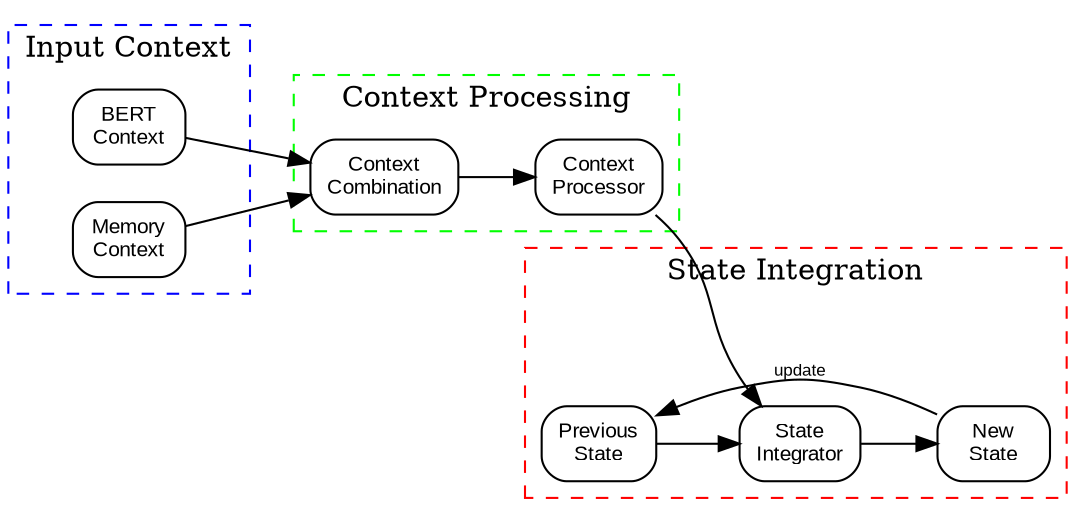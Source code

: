 digraph G {
    rankdir=LR;
    node [shape=box, style=rounded, fontname="Arial", fontsize=10];
    edge [fontname="Arial", fontsize=8];
    
    subgraph cluster_input {
        label="Input Context";
        style=dashed;
        color=blue;
        
        bert [label="BERT\nContext"];
        memory [label="Memory\nContext"];
    }
    
    subgraph cluster_processing {
        label="Context Processing";
        style=dashed;
        color=green;
        
        combine [label="Context\nCombination"];
        process [label="Context\nProcessor"];
        
        combine -> process;
    }
    
    subgraph cluster_state {
        label="State Integration";
        style=dashed;
        color=red;
        
        prev [label="Previous\nState"];
        integrate [label="State\nIntegrator"];
        new [label="New\nState"];
        
        prev -> integrate;
        integrate -> new;
    }
    
    bert -> combine;
    memory -> combine;
    process -> integrate;
    
    new -> prev [label="update", constraint=false];
}
